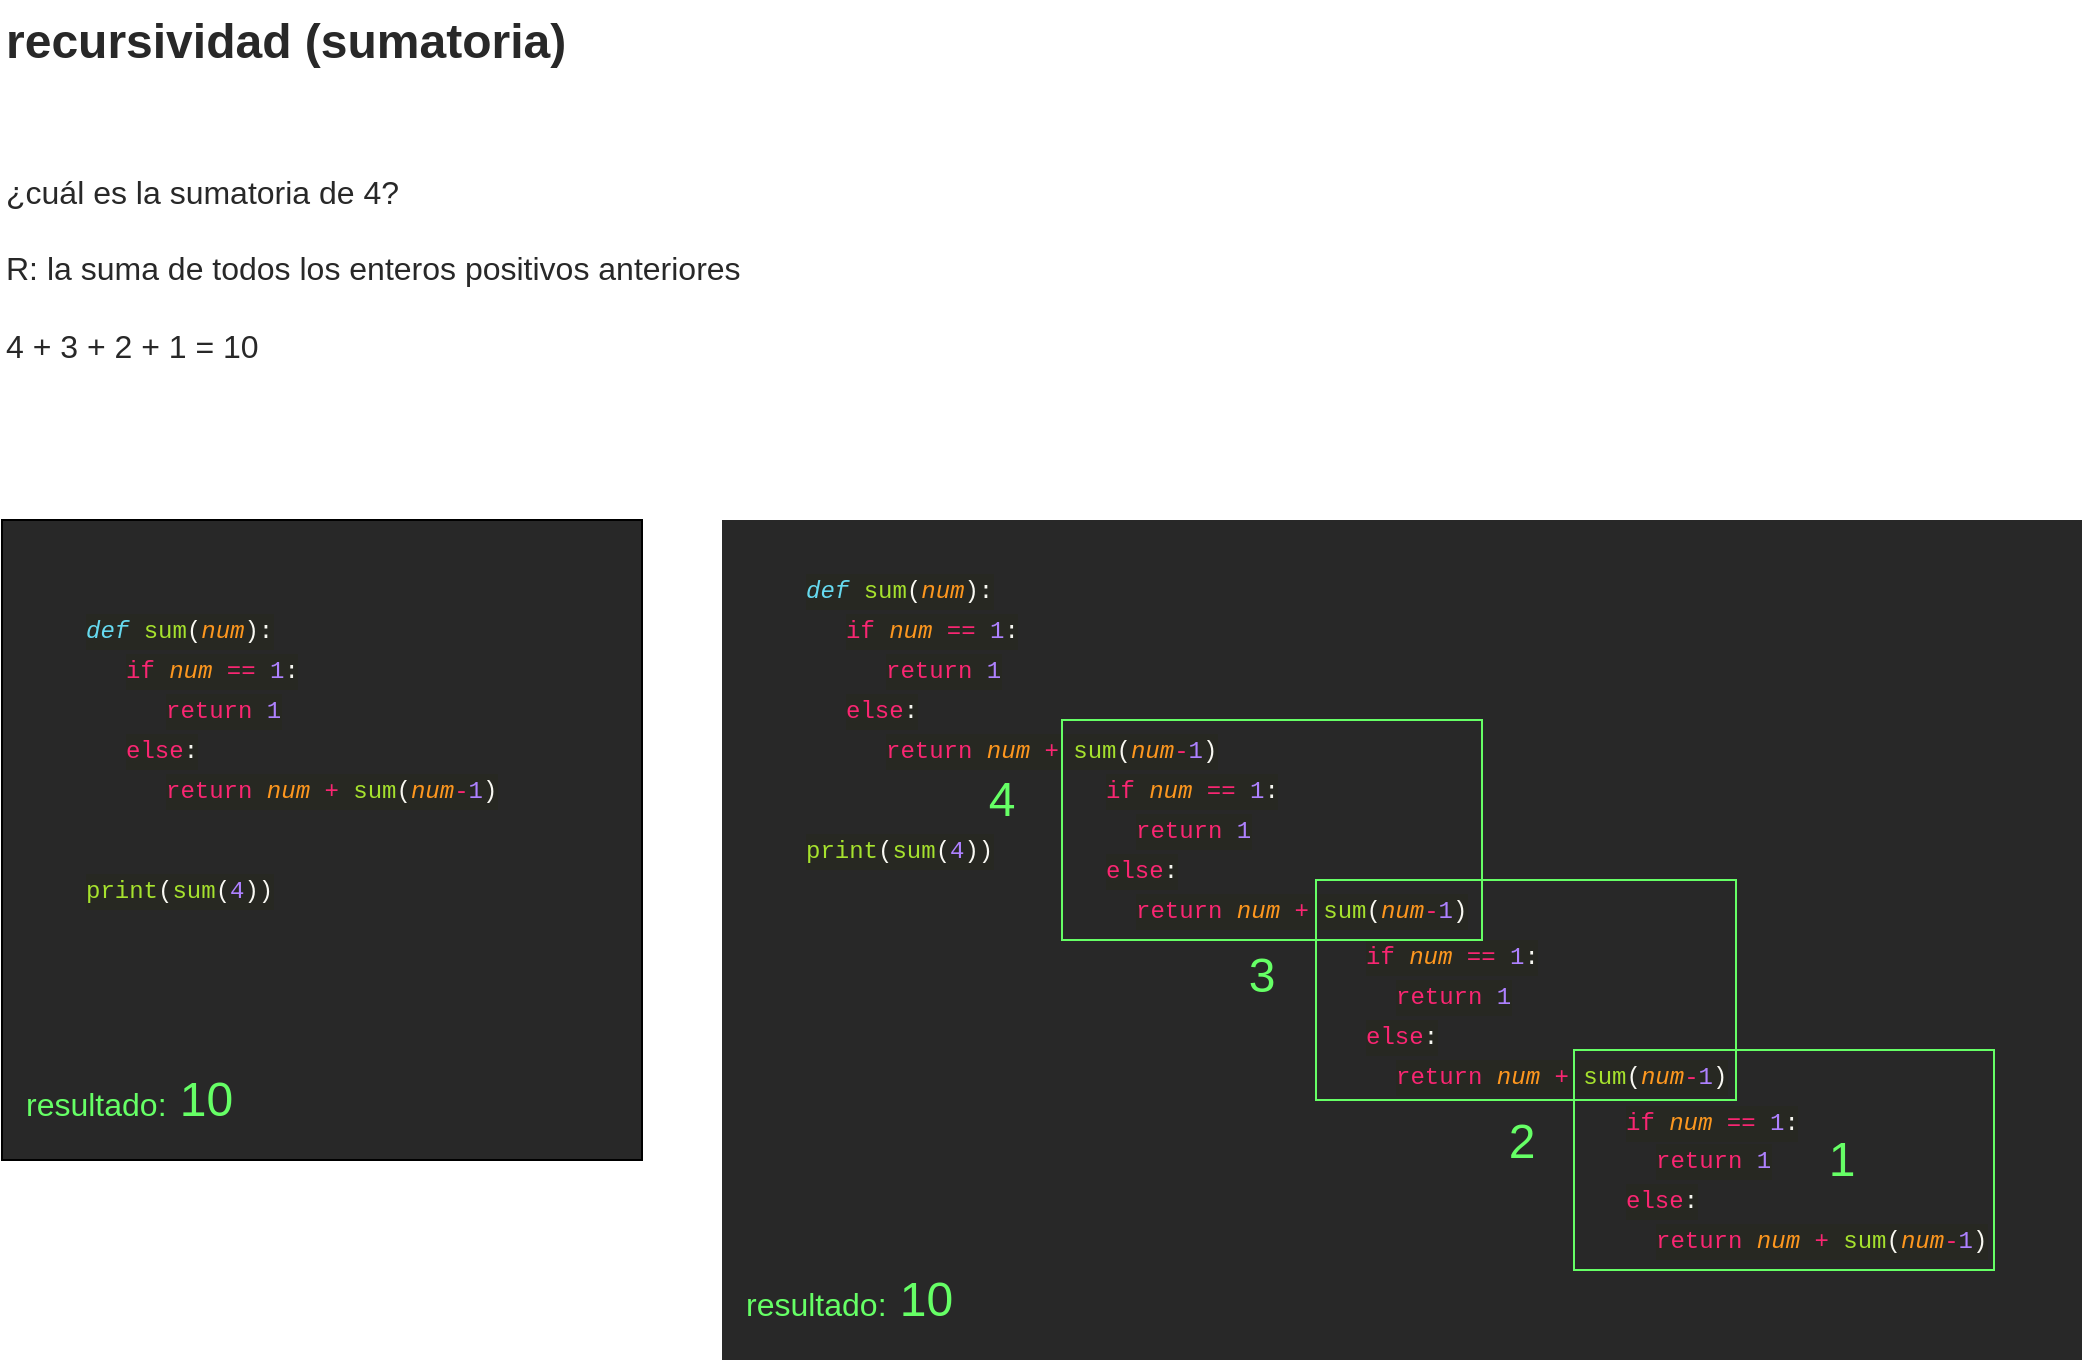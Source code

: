 <mxfile version="16.5.1" type="device" pages="2"><diagram id="wcmZQQ2j5SfsD9ws9vMK" name="sumatoria"><mxGraphModel dx="1577" dy="1000" grid="1" gridSize="10" guides="1" tooltips="1" connect="1" arrows="1" fold="1" page="1" pageScale="1" pageWidth="1169" pageHeight="827" math="0" shadow="0"><root><mxCell id="0"/><mxCell id="1" parent="0"/><mxCell id="JmqW9DrcBTeyaii6MxgF-1" value="" style="rounded=0;whiteSpace=wrap;html=1;fillColor=#282828;strokeColor=none;" vertex="1" parent="1"><mxGeometry x="400" y="340" width="680" height="420" as="geometry"/></mxCell><mxCell id="2X7j3OicVcVHOiVA6RCA-2" value="" style="whiteSpace=wrap;html=1;aspect=fixed;fillColor=#282828;fontColor=#282828;" parent="1" vertex="1"><mxGeometry x="40" y="340" width="320" height="320" as="geometry"/></mxCell><mxCell id="2X7j3OicVcVHOiVA6RCA-5" value="&lt;meta charset=&quot;utf-8&quot;&gt;&lt;div style=&quot;color: rgb(248, 248, 242); background-color: rgb(39, 40, 34); font-family: menlo, monaco, &amp;quot;courier new&amp;quot;, monospace; font-weight: normal; font-size: 12px; line-height: 18px;&quot;&gt;&lt;div&gt;&lt;span style=&quot;color: #66d9ef ; font-style: italic&quot;&gt;def&lt;/span&gt;&lt;span style=&quot;color: #f8f8f2&quot;&gt; &lt;/span&gt;&lt;span style=&quot;color: #a6e22e&quot;&gt;sum&lt;/span&gt;&lt;span style=&quot;color: #f8f8f2&quot;&gt;(&lt;/span&gt;&lt;span style=&quot;color: #fd971f ; font-style: italic&quot;&gt;num&lt;/span&gt;&lt;span style=&quot;color: #f8f8f2&quot;&gt;):&lt;/span&gt;&lt;/div&gt;&lt;div&gt;&lt;span style=&quot;color: #f8f8f2&quot;&gt;&lt;/span&gt;&lt;/div&gt;&lt;/div&gt;" style="text;whiteSpace=wrap;html=1;" parent="1" vertex="1"><mxGeometry x="80" y="380" width="120" height="30" as="geometry"/></mxCell><mxCell id="2X7j3OicVcVHOiVA6RCA-6" value="&lt;meta charset=&quot;utf-8&quot;&gt;&lt;div style=&quot;color: rgb(248, 248, 242); background-color: rgb(39, 40, 34); font-family: menlo, monaco, &amp;quot;courier new&amp;quot;, monospace; font-weight: normal; font-size: 12px; line-height: 18px;&quot;&gt;&lt;div&gt;&lt;span style=&quot;color: #f8f8f2&quot;&gt;    &lt;/span&gt;&lt;span style=&quot;color: #f92672&quot;&gt;if&lt;/span&gt;&lt;span style=&quot;color: #f8f8f2&quot;&gt; &lt;/span&gt;&lt;span style=&quot;color: #fd971f ; font-style: italic&quot;&gt;num&lt;/span&gt;&lt;span style=&quot;color: #f8f8f2&quot;&gt; &lt;/span&gt;&lt;span style=&quot;color: #f92672&quot;&gt;==&lt;/span&gt;&lt;span style=&quot;color: #f8f8f2&quot;&gt; &lt;/span&gt;&lt;span style=&quot;color: #ae81ff&quot;&gt;1&lt;/span&gt;&lt;span style=&quot;color: #f8f8f2&quot;&gt;:&lt;/span&gt;&lt;/div&gt;&lt;/div&gt;" style="text;whiteSpace=wrap;html=1;" parent="1" vertex="1"><mxGeometry x="100" y="400" width="110" height="30" as="geometry"/></mxCell><mxCell id="2X7j3OicVcVHOiVA6RCA-7" value="&lt;meta charset=&quot;utf-8&quot;&gt;&lt;div style=&quot;color: rgb(248, 248, 242); background-color: rgb(39, 40, 34); font-family: menlo, monaco, &amp;quot;courier new&amp;quot;, monospace; font-weight: normal; font-size: 12px; line-height: 18px;&quot;&gt;&lt;div&gt;&lt;span style=&quot;color: #f8f8f2&quot;&gt;        &lt;/span&gt;&lt;span style=&quot;color: #f92672&quot;&gt;return&lt;/span&gt;&lt;span style=&quot;color: #f8f8f2&quot;&gt; &lt;/span&gt;&lt;span style=&quot;color: #ae81ff&quot;&gt;1&lt;/span&gt;&lt;/div&gt;&lt;div&gt;&lt;span style=&quot;color: #f8f8f2&quot;&gt;&lt;/span&gt;&lt;/div&gt;&lt;/div&gt;" style="text;whiteSpace=wrap;html=1;" parent="1" vertex="1"><mxGeometry x="120" y="420" width="80" height="30" as="geometry"/></mxCell><mxCell id="2X7j3OicVcVHOiVA6RCA-8" value="&lt;meta charset=&quot;utf-8&quot;&gt;&lt;div style=&quot;color: rgb(248, 248, 242); background-color: rgb(39, 40, 34); font-family: menlo, monaco, &amp;quot;courier new&amp;quot;, monospace; font-weight: normal; font-size: 12px; line-height: 18px;&quot;&gt;&lt;div&gt;&lt;span style=&quot;color: #f8f8f2&quot;&gt;    &lt;/span&gt;&lt;span style=&quot;color: #f92672&quot;&gt;else&lt;/span&gt;&lt;span style=&quot;color: #f8f8f2&quot;&gt;:&lt;/span&gt;&lt;/div&gt;&lt;div&gt;&lt;span style=&quot;color: #f8f8f2&quot;&gt;&lt;/span&gt;&lt;/div&gt;&lt;/div&gt;" style="text;whiteSpace=wrap;html=1;" parent="1" vertex="1"><mxGeometry x="100" y="440" width="60" height="30" as="geometry"/></mxCell><mxCell id="2X7j3OicVcVHOiVA6RCA-10" value="&lt;meta charset=&quot;utf-8&quot;&gt;&lt;div style=&quot;color: rgb(248, 248, 242); background-color: rgb(39, 40, 34); font-family: menlo, monaco, &amp;quot;courier new&amp;quot;, monospace; font-weight: normal; font-size: 12px; line-height: 18px;&quot;&gt;&lt;div&gt;&lt;span style=&quot;color: #f8f8f2&quot;&gt;        &lt;/span&gt;&lt;span style=&quot;color: #f92672&quot;&gt;return&lt;/span&gt;&lt;span style=&quot;color: #f8f8f2&quot;&gt; &lt;/span&gt;&lt;span style=&quot;color: #fd971f ; font-style: italic&quot;&gt;num&lt;/span&gt;&lt;span style=&quot;color: #f8f8f2&quot;&gt; &lt;/span&gt;&lt;span style=&quot;color: #f92672&quot;&gt;+&lt;/span&gt;&lt;span style=&quot;color: #f8f8f2&quot;&gt; &lt;/span&gt;&lt;span style=&quot;color: #a6e22e&quot;&gt;sum&lt;/span&gt;&lt;span style=&quot;color: #f8f8f2&quot;&gt;(&lt;/span&gt;&lt;span style=&quot;color: #fd971f ; font-style: italic&quot;&gt;num&lt;/span&gt;&lt;span style=&quot;color: #f92672&quot;&gt;-&lt;/span&gt;&lt;span style=&quot;color: #ae81ff&quot;&gt;1&lt;/span&gt;&lt;span style=&quot;color: #f8f8f2&quot;&gt;)&lt;/span&gt;&lt;/div&gt;&lt;/div&gt;" style="text;whiteSpace=wrap;html=1;" parent="1" vertex="1"><mxGeometry x="120" y="460" width="190" height="30" as="geometry"/></mxCell><mxCell id="2X7j3OicVcVHOiVA6RCA-11" value="&lt;meta charset=&quot;utf-8&quot;&gt;&lt;div style=&quot;color: rgb(248, 248, 242); background-color: rgb(39, 40, 34); font-family: menlo, monaco, &amp;quot;courier new&amp;quot;, monospace; font-weight: normal; font-size: 12px; line-height: 18px;&quot;&gt;&lt;div&gt;&lt;span style=&quot;color: #a6e22e&quot;&gt;print&lt;/span&gt;&lt;span style=&quot;color: #f8f8f2&quot;&gt;(&lt;/span&gt;&lt;span style=&quot;color: #a6e22e&quot;&gt;sum&lt;/span&gt;&lt;span style=&quot;color: #f8f8f2&quot;&gt;(&lt;/span&gt;&lt;span style=&quot;color: #ae81ff&quot;&gt;4&lt;/span&gt;&lt;span style=&quot;color: #f8f8f2&quot;&gt;))&lt;/span&gt;&lt;/div&gt;&lt;/div&gt;" style="text;whiteSpace=wrap;html=1;" parent="1" vertex="1"><mxGeometry x="80" y="510" width="120" height="30" as="geometry"/></mxCell><mxCell id="2X7j3OicVcVHOiVA6RCA-13" value="&lt;meta charset=&quot;utf-8&quot;&gt;&lt;div style=&quot;color: rgb(248, 248, 242); background-color: rgb(39, 40, 34); font-family: menlo, monaco, &amp;quot;courier new&amp;quot;, monospace; font-weight: normal; font-size: 12px; line-height: 18px;&quot;&gt;&lt;div&gt;&lt;span style=&quot;color: #66d9ef ; font-style: italic&quot;&gt;def&lt;/span&gt;&lt;span style=&quot;color: #f8f8f2&quot;&gt; &lt;/span&gt;&lt;span style=&quot;color: #a6e22e&quot;&gt;sum&lt;/span&gt;&lt;span style=&quot;color: #f8f8f2&quot;&gt;(&lt;/span&gt;&lt;span style=&quot;color: #fd971f ; font-style: italic&quot;&gt;num&lt;/span&gt;&lt;span style=&quot;color: #f8f8f2&quot;&gt;):&lt;/span&gt;&lt;/div&gt;&lt;div&gt;&lt;span style=&quot;color: #f8f8f2&quot;&gt;&lt;/span&gt;&lt;/div&gt;&lt;/div&gt;" style="text;whiteSpace=wrap;html=1;" parent="1" vertex="1"><mxGeometry x="440" y="360" width="120" height="30" as="geometry"/></mxCell><mxCell id="2X7j3OicVcVHOiVA6RCA-14" value="&lt;meta charset=&quot;utf-8&quot;&gt;&lt;div style=&quot;color: rgb(248, 248, 242); background-color: rgb(39, 40, 34); font-family: menlo, monaco, &amp;quot;courier new&amp;quot;, monospace; font-weight: normal; font-size: 12px; line-height: 18px;&quot;&gt;&lt;div&gt;&lt;span style=&quot;color: #f8f8f2&quot;&gt;    &lt;/span&gt;&lt;span style=&quot;color: #f92672&quot;&gt;if&lt;/span&gt;&lt;span style=&quot;color: #f8f8f2&quot;&gt; &lt;/span&gt;&lt;span style=&quot;color: #fd971f ; font-style: italic&quot;&gt;num&lt;/span&gt;&lt;span style=&quot;color: #f8f8f2&quot;&gt; &lt;/span&gt;&lt;span style=&quot;color: #f92672&quot;&gt;==&lt;/span&gt;&lt;span style=&quot;color: #f8f8f2&quot;&gt; &lt;/span&gt;&lt;span style=&quot;color: #ae81ff&quot;&gt;1&lt;/span&gt;&lt;span style=&quot;color: #f8f8f2&quot;&gt;:&lt;/span&gt;&lt;/div&gt;&lt;/div&gt;" style="text;whiteSpace=wrap;html=1;" parent="1" vertex="1"><mxGeometry x="460" y="380" width="110" height="30" as="geometry"/></mxCell><mxCell id="2X7j3OicVcVHOiVA6RCA-15" value="&lt;meta charset=&quot;utf-8&quot;&gt;&lt;div style=&quot;color: rgb(248, 248, 242); background-color: rgb(39, 40, 34); font-family: menlo, monaco, &amp;quot;courier new&amp;quot;, monospace; font-weight: normal; font-size: 12px; line-height: 18px;&quot;&gt;&lt;div&gt;&lt;span style=&quot;color: #f8f8f2&quot;&gt;        &lt;/span&gt;&lt;span style=&quot;color: #f92672&quot;&gt;return&lt;/span&gt;&lt;span style=&quot;color: #f8f8f2&quot;&gt; &lt;/span&gt;&lt;span style=&quot;color: #ae81ff&quot;&gt;1&lt;/span&gt;&lt;/div&gt;&lt;div&gt;&lt;span style=&quot;color: #f8f8f2&quot;&gt;&lt;/span&gt;&lt;/div&gt;&lt;/div&gt;" style="text;whiteSpace=wrap;html=1;" parent="1" vertex="1"><mxGeometry x="480" y="400" width="80" height="30" as="geometry"/></mxCell><mxCell id="2X7j3OicVcVHOiVA6RCA-16" value="&lt;meta charset=&quot;utf-8&quot;&gt;&lt;div style=&quot;color: rgb(248, 248, 242); background-color: rgb(39, 40, 34); font-family: menlo, monaco, &amp;quot;courier new&amp;quot;, monospace; font-weight: normal; font-size: 12px; line-height: 18px;&quot;&gt;&lt;div&gt;&lt;span style=&quot;color: #f8f8f2&quot;&gt;    &lt;/span&gt;&lt;span style=&quot;color: #f92672&quot;&gt;else&lt;/span&gt;&lt;span style=&quot;color: #f8f8f2&quot;&gt;:&lt;/span&gt;&lt;/div&gt;&lt;div&gt;&lt;span style=&quot;color: #f8f8f2&quot;&gt;&lt;/span&gt;&lt;/div&gt;&lt;/div&gt;" style="text;whiteSpace=wrap;html=1;" parent="1" vertex="1"><mxGeometry x="460" y="420" width="60" height="30" as="geometry"/></mxCell><mxCell id="2X7j3OicVcVHOiVA6RCA-17" value="&lt;meta charset=&quot;utf-8&quot;&gt;&lt;div style=&quot;color: rgb(248, 248, 242); background-color: rgb(39, 40, 34); font-family: menlo, monaco, &amp;quot;courier new&amp;quot;, monospace; font-weight: normal; font-size: 12px; line-height: 18px;&quot;&gt;&lt;div&gt;&lt;span style=&quot;color: #f8f8f2&quot;&gt;        &lt;/span&gt;&lt;span style=&quot;color: #f92672&quot;&gt;return&lt;/span&gt;&lt;span style=&quot;color: #f8f8f2&quot;&gt; &lt;/span&gt;&lt;span style=&quot;color: #fd971f ; font-style: italic&quot;&gt;num&lt;/span&gt;&lt;span style=&quot;color: #f8f8f2&quot;&gt; &lt;/span&gt;&lt;span style=&quot;color: #f92672&quot;&gt;+&lt;/span&gt;&lt;span style=&quot;color: #f8f8f2&quot;&gt; &lt;/span&gt;&lt;span style=&quot;color: #a6e22e&quot;&gt;sum&lt;/span&gt;&lt;span style=&quot;color: #f8f8f2&quot;&gt;(&lt;/span&gt;&lt;span style=&quot;color: #fd971f ; font-style: italic&quot;&gt;num&lt;/span&gt;&lt;span style=&quot;color: #f92672&quot;&gt;-&lt;/span&gt;&lt;span style=&quot;color: #ae81ff&quot;&gt;1&lt;/span&gt;&lt;span style=&quot;color: #f8f8f2&quot;&gt;)&lt;/span&gt;&lt;/div&gt;&lt;/div&gt;" style="text;whiteSpace=wrap;html=1;" parent="1" vertex="1"><mxGeometry x="480" y="440" width="190" height="30" as="geometry"/></mxCell><mxCell id="2X7j3OicVcVHOiVA6RCA-18" value="&lt;meta charset=&quot;utf-8&quot;&gt;&lt;div style=&quot;color: rgb(248, 248, 242); background-color: rgb(39, 40, 34); font-family: menlo, monaco, &amp;quot;courier new&amp;quot;, monospace; font-weight: normal; font-size: 12px; line-height: 18px;&quot;&gt;&lt;div&gt;&lt;span style=&quot;color: #a6e22e&quot;&gt;print&lt;/span&gt;&lt;span style=&quot;color: #f8f8f2&quot;&gt;(&lt;/span&gt;&lt;span style=&quot;color: #a6e22e&quot;&gt;sum&lt;/span&gt;&lt;span style=&quot;color: #f8f8f2&quot;&gt;(&lt;/span&gt;&lt;span style=&quot;color: #ae81ff&quot;&gt;4&lt;/span&gt;&lt;span style=&quot;color: #f8f8f2&quot;&gt;))&lt;/span&gt;&lt;/div&gt;&lt;/div&gt;" style="text;whiteSpace=wrap;html=1;" parent="1" vertex="1"><mxGeometry x="440" y="490" width="120" height="30" as="geometry"/></mxCell><mxCell id="2X7j3OicVcVHOiVA6RCA-40" value="4" style="text;html=1;strokeColor=none;fillColor=none;align=center;verticalAlign=middle;whiteSpace=wrap;rounded=0;fontSize=24;fontColor=#66FF66;" parent="1" vertex="1"><mxGeometry x="520" y="462.5" width="40" height="35" as="geometry"/></mxCell><mxCell id="2X7j3OicVcVHOiVA6RCA-41" value="3" style="text;html=1;strokeColor=none;fillColor=none;align=center;verticalAlign=middle;whiteSpace=wrap;rounded=0;fontSize=24;fontColor=#66FF66;" parent="1" vertex="1"><mxGeometry x="650" y="550" width="40" height="35" as="geometry"/></mxCell><mxCell id="2X7j3OicVcVHOiVA6RCA-20" value="&lt;meta charset=&quot;utf-8&quot;&gt;&lt;div style=&quot;color: rgb(248, 248, 242); background-color: rgb(39, 40, 34); font-family: menlo, monaco, &amp;quot;courier new&amp;quot;, monospace; font-weight: normal; font-size: 12px; line-height: 18px;&quot;&gt;&lt;div&gt;&lt;span style=&quot;color: #f8f8f2&quot;&gt;    &lt;/span&gt;&lt;span style=&quot;color: #f92672&quot;&gt;if&lt;/span&gt;&lt;span style=&quot;color: #f8f8f2&quot;&gt; &lt;/span&gt;&lt;span style=&quot;color: #fd971f ; font-style: italic&quot;&gt;num&lt;/span&gt;&lt;span style=&quot;color: #f8f8f2&quot;&gt; &lt;/span&gt;&lt;span style=&quot;color: #f92672&quot;&gt;==&lt;/span&gt;&lt;span style=&quot;color: #f8f8f2&quot;&gt; &lt;/span&gt;&lt;span style=&quot;color: #ae81ff&quot;&gt;1&lt;/span&gt;&lt;span style=&quot;color: #f8f8f2&quot;&gt;:&lt;/span&gt;&lt;/div&gt;&lt;/div&gt;" style="text;whiteSpace=wrap;html=1;" parent="1" vertex="1"><mxGeometry x="590" y="460" width="110" height="30" as="geometry"/></mxCell><mxCell id="2X7j3OicVcVHOiVA6RCA-21" value="&lt;meta charset=&quot;utf-8&quot;&gt;&lt;div style=&quot;color: rgb(248, 248, 242); background-color: rgb(39, 40, 34); font-family: menlo, monaco, &amp;quot;courier new&amp;quot;, monospace; font-weight: normal; font-size: 12px; line-height: 18px;&quot;&gt;&lt;div&gt;&lt;span style=&quot;color: #f8f8f2&quot;&gt;    &lt;/span&gt;&lt;span style=&quot;color: #f92672&quot;&gt;else&lt;/span&gt;&lt;span style=&quot;color: #f8f8f2&quot;&gt;:&lt;/span&gt;&lt;/div&gt;&lt;div&gt;&lt;span style=&quot;color: #f8f8f2&quot;&gt;&lt;/span&gt;&lt;/div&gt;&lt;/div&gt;" style="text;whiteSpace=wrap;html=1;" parent="1" vertex="1"><mxGeometry x="590" y="500" width="60" height="30" as="geometry"/></mxCell><mxCell id="2X7j3OicVcVHOiVA6RCA-22" value="&lt;meta charset=&quot;utf-8&quot;&gt;&lt;div style=&quot;color: rgb(248, 248, 242); background-color: rgb(39, 40, 34); font-family: menlo, monaco, &amp;quot;courier new&amp;quot;, monospace; font-weight: normal; font-size: 12px; line-height: 18px;&quot;&gt;&lt;div&gt;&lt;span style=&quot;color: #f8f8f2&quot;&gt;        &lt;/span&gt;&lt;span style=&quot;color: #f92672&quot;&gt;return&lt;/span&gt;&lt;span style=&quot;color: #f8f8f2&quot;&gt; &lt;/span&gt;&lt;span style=&quot;color: #fd971f ; font-style: italic&quot;&gt;num&lt;/span&gt;&lt;span style=&quot;color: #f8f8f2&quot;&gt; &lt;/span&gt;&lt;span style=&quot;color: #f92672&quot;&gt;+&lt;/span&gt;&lt;span style=&quot;color: #f8f8f2&quot;&gt; &lt;/span&gt;&lt;span style=&quot;color: #a6e22e&quot;&gt;sum&lt;/span&gt;&lt;span style=&quot;color: #f8f8f2&quot;&gt;(&lt;/span&gt;&lt;span style=&quot;color: #fd971f ; font-style: italic&quot;&gt;num&lt;/span&gt;&lt;span style=&quot;color: #f92672&quot;&gt;-&lt;/span&gt;&lt;span style=&quot;color: #ae81ff&quot;&gt;1&lt;/span&gt;&lt;span style=&quot;color: #f8f8f2&quot;&gt;)&lt;/span&gt;&lt;/div&gt;&lt;/div&gt;" style="text;whiteSpace=wrap;html=1;" parent="1" vertex="1"><mxGeometry x="605" y="520" width="190" height="30" as="geometry"/></mxCell><mxCell id="2X7j3OicVcVHOiVA6RCA-47" value="&lt;meta charset=&quot;utf-8&quot;&gt;&lt;div style=&quot;color: rgb(248, 248, 242); background-color: rgb(39, 40, 34); font-family: menlo, monaco, &amp;quot;courier new&amp;quot;, monospace; font-weight: normal; font-size: 12px; line-height: 18px;&quot;&gt;&lt;div&gt;&lt;span style=&quot;color: #f8f8f2&quot;&gt;        &lt;/span&gt;&lt;span style=&quot;color: #f92672&quot;&gt;return&lt;/span&gt;&lt;span style=&quot;color: #f8f8f2&quot;&gt; &lt;/span&gt;&lt;span style=&quot;color: #ae81ff&quot;&gt;1&lt;/span&gt;&lt;/div&gt;&lt;div&gt;&lt;span style=&quot;color: #f8f8f2&quot;&gt;&lt;/span&gt;&lt;/div&gt;&lt;/div&gt;" style="text;whiteSpace=wrap;html=1;" parent="1" vertex="1"><mxGeometry x="605" y="480" width="80" height="30" as="geometry"/></mxCell><mxCell id="2X7j3OicVcVHOiVA6RCA-52" value="&lt;meta charset=&quot;utf-8&quot;&gt;&lt;div style=&quot;color: rgb(248, 248, 242); background-color: rgb(39, 40, 34); font-family: menlo, monaco, &amp;quot;courier new&amp;quot;, monospace; font-weight: normal; font-size: 12px; line-height: 18px;&quot;&gt;&lt;div&gt;&lt;span style=&quot;color: #f8f8f2&quot;&gt;    &lt;/span&gt;&lt;span style=&quot;color: #f92672&quot;&gt;if&lt;/span&gt;&lt;span style=&quot;color: #f8f8f2&quot;&gt; &lt;/span&gt;&lt;span style=&quot;color: #fd971f ; font-style: italic&quot;&gt;num&lt;/span&gt;&lt;span style=&quot;color: #f8f8f2&quot;&gt; &lt;/span&gt;&lt;span style=&quot;color: #f92672&quot;&gt;==&lt;/span&gt;&lt;span style=&quot;color: #f8f8f2&quot;&gt; &lt;/span&gt;&lt;span style=&quot;color: #ae81ff&quot;&gt;1&lt;/span&gt;&lt;span style=&quot;color: #f8f8f2&quot;&gt;:&lt;/span&gt;&lt;/div&gt;&lt;/div&gt;" style="text;whiteSpace=wrap;html=1;" parent="1" vertex="1"><mxGeometry x="720" y="543" width="110" height="30" as="geometry"/></mxCell><mxCell id="2X7j3OicVcVHOiVA6RCA-53" value="&lt;meta charset=&quot;utf-8&quot;&gt;&lt;div style=&quot;color: rgb(248, 248, 242); background-color: rgb(39, 40, 34); font-family: menlo, monaco, &amp;quot;courier new&amp;quot;, monospace; font-weight: normal; font-size: 12px; line-height: 18px;&quot;&gt;&lt;div&gt;&lt;span style=&quot;color: #f8f8f2&quot;&gt;    &lt;/span&gt;&lt;span style=&quot;color: #f92672&quot;&gt;else&lt;/span&gt;&lt;span style=&quot;color: #f8f8f2&quot;&gt;:&lt;/span&gt;&lt;/div&gt;&lt;div&gt;&lt;span style=&quot;color: #f8f8f2&quot;&gt;&lt;/span&gt;&lt;/div&gt;&lt;/div&gt;" style="text;whiteSpace=wrap;html=1;" parent="1" vertex="1"><mxGeometry x="720" y="583" width="60" height="30" as="geometry"/></mxCell><mxCell id="2X7j3OicVcVHOiVA6RCA-54" value="&lt;meta charset=&quot;utf-8&quot;&gt;&lt;div style=&quot;color: rgb(248, 248, 242); background-color: rgb(39, 40, 34); font-family: menlo, monaco, &amp;quot;courier new&amp;quot;, monospace; font-weight: normal; font-size: 12px; line-height: 18px;&quot;&gt;&lt;div&gt;&lt;span style=&quot;color: #f8f8f2&quot;&gt;        &lt;/span&gt;&lt;span style=&quot;color: #f92672&quot;&gt;return&lt;/span&gt;&lt;span style=&quot;color: #f8f8f2&quot;&gt; &lt;/span&gt;&lt;span style=&quot;color: #fd971f ; font-style: italic&quot;&gt;num&lt;/span&gt;&lt;span style=&quot;color: #f8f8f2&quot;&gt; &lt;/span&gt;&lt;span style=&quot;color: #f92672&quot;&gt;+&lt;/span&gt;&lt;span style=&quot;color: #f8f8f2&quot;&gt; &lt;/span&gt;&lt;span style=&quot;color: #a6e22e&quot;&gt;sum&lt;/span&gt;&lt;span style=&quot;color: #f8f8f2&quot;&gt;(&lt;/span&gt;&lt;span style=&quot;color: #fd971f ; font-style: italic&quot;&gt;num&lt;/span&gt;&lt;span style=&quot;color: #f92672&quot;&gt;-&lt;/span&gt;&lt;span style=&quot;color: #ae81ff&quot;&gt;1&lt;/span&gt;&lt;span style=&quot;color: #f8f8f2&quot;&gt;)&lt;/span&gt;&lt;/div&gt;&lt;/div&gt;" style="text;whiteSpace=wrap;html=1;" parent="1" vertex="1"><mxGeometry x="735" y="603" width="190" height="30" as="geometry"/></mxCell><mxCell id="2X7j3OicVcVHOiVA6RCA-55" value="&lt;meta charset=&quot;utf-8&quot;&gt;&lt;div style=&quot;color: rgb(248, 248, 242); background-color: rgb(39, 40, 34); font-family: menlo, monaco, &amp;quot;courier new&amp;quot;, monospace; font-weight: normal; font-size: 12px; line-height: 18px;&quot;&gt;&lt;div&gt;&lt;span style=&quot;color: #f8f8f2&quot;&gt;        &lt;/span&gt;&lt;span style=&quot;color: #f92672&quot;&gt;return&lt;/span&gt;&lt;span style=&quot;color: #f8f8f2&quot;&gt; &lt;/span&gt;&lt;span style=&quot;color: #ae81ff&quot;&gt;1&lt;/span&gt;&lt;/div&gt;&lt;div&gt;&lt;span style=&quot;color: #f8f8f2&quot;&gt;&lt;/span&gt;&lt;/div&gt;&lt;/div&gt;" style="text;whiteSpace=wrap;html=1;" parent="1" vertex="1"><mxGeometry x="735" y="563" width="80" height="30" as="geometry"/></mxCell><mxCell id="2X7j3OicVcVHOiVA6RCA-57" value="&lt;meta charset=&quot;utf-8&quot;&gt;&lt;div style=&quot;color: rgb(248, 248, 242); background-color: rgb(39, 40, 34); font-family: menlo, monaco, &amp;quot;courier new&amp;quot;, monospace; font-weight: normal; font-size: 12px; line-height: 18px;&quot;&gt;&lt;div&gt;&lt;span style=&quot;color: #f8f8f2&quot;&gt;    &lt;/span&gt;&lt;span style=&quot;color: #f92672&quot;&gt;if&lt;/span&gt;&lt;span style=&quot;color: #f8f8f2&quot;&gt; &lt;/span&gt;&lt;span style=&quot;color: #fd971f ; font-style: italic&quot;&gt;num&lt;/span&gt;&lt;span style=&quot;color: #f8f8f2&quot;&gt; &lt;/span&gt;&lt;span style=&quot;color: #f92672&quot;&gt;==&lt;/span&gt;&lt;span style=&quot;color: #f8f8f2&quot;&gt; &lt;/span&gt;&lt;span style=&quot;color: #ae81ff&quot;&gt;1&lt;/span&gt;&lt;span style=&quot;color: #f8f8f2&quot;&gt;:&lt;/span&gt;&lt;/div&gt;&lt;/div&gt;" style="text;whiteSpace=wrap;html=1;" parent="1" vertex="1"><mxGeometry x="850" y="626" width="110" height="30" as="geometry"/></mxCell><mxCell id="2X7j3OicVcVHOiVA6RCA-58" value="&lt;meta charset=&quot;utf-8&quot;&gt;&lt;div style=&quot;color: rgb(248, 248, 242); background-color: rgb(39, 40, 34); font-family: menlo, monaco, &amp;quot;courier new&amp;quot;, monospace; font-weight: normal; font-size: 12px; line-height: 18px;&quot;&gt;&lt;div&gt;&lt;span style=&quot;color: #f8f8f2&quot;&gt;    &lt;/span&gt;&lt;span style=&quot;color: #f92672&quot;&gt;else&lt;/span&gt;&lt;span style=&quot;color: #f8f8f2&quot;&gt;:&lt;/span&gt;&lt;/div&gt;&lt;div&gt;&lt;span style=&quot;color: #f8f8f2&quot;&gt;&lt;/span&gt;&lt;/div&gt;&lt;/div&gt;" style="text;whiteSpace=wrap;html=1;" parent="1" vertex="1"><mxGeometry x="850" y="665" width="60" height="30" as="geometry"/></mxCell><mxCell id="2X7j3OicVcVHOiVA6RCA-59" value="&lt;meta charset=&quot;utf-8&quot;&gt;&lt;div style=&quot;color: rgb(248, 248, 242); background-color: rgb(39, 40, 34); font-family: menlo, monaco, &amp;quot;courier new&amp;quot;, monospace; font-weight: normal; font-size: 12px; line-height: 18px;&quot;&gt;&lt;div&gt;&lt;span style=&quot;color: #f8f8f2&quot;&gt;        &lt;/span&gt;&lt;span style=&quot;color: #f92672&quot;&gt;return&lt;/span&gt;&lt;span style=&quot;color: #f8f8f2&quot;&gt; &lt;/span&gt;&lt;span style=&quot;color: #fd971f ; font-style: italic&quot;&gt;num&lt;/span&gt;&lt;span style=&quot;color: #f8f8f2&quot;&gt; &lt;/span&gt;&lt;span style=&quot;color: #f92672&quot;&gt;+&lt;/span&gt;&lt;span style=&quot;color: #f8f8f2&quot;&gt; &lt;/span&gt;&lt;span style=&quot;color: #a6e22e&quot;&gt;sum&lt;/span&gt;&lt;span style=&quot;color: #f8f8f2&quot;&gt;(&lt;/span&gt;&lt;span style=&quot;color: #fd971f ; font-style: italic&quot;&gt;num&lt;/span&gt;&lt;span style=&quot;color: #f92672&quot;&gt;-&lt;/span&gt;&lt;span style=&quot;color: #ae81ff&quot;&gt;1&lt;/span&gt;&lt;span style=&quot;color: #f8f8f2&quot;&gt;)&lt;/span&gt;&lt;/div&gt;&lt;/div&gt;" style="text;whiteSpace=wrap;html=1;" parent="1" vertex="1"><mxGeometry x="865" y="685" width="190" height="30" as="geometry"/></mxCell><mxCell id="2X7j3OicVcVHOiVA6RCA-60" value="&lt;meta charset=&quot;utf-8&quot;&gt;&lt;div style=&quot;color: rgb(248, 248, 242); background-color: rgb(39, 40, 34); font-family: menlo, monaco, &amp;quot;courier new&amp;quot;, monospace; font-weight: normal; font-size: 12px; line-height: 18px;&quot;&gt;&lt;div&gt;&lt;span style=&quot;color: #f8f8f2&quot;&gt;        &lt;/span&gt;&lt;span style=&quot;color: #f92672&quot;&gt;return&lt;/span&gt;&lt;span style=&quot;color: #f8f8f2&quot;&gt; &lt;/span&gt;&lt;span style=&quot;color: #ae81ff&quot;&gt;1&lt;/span&gt;&lt;/div&gt;&lt;div&gt;&lt;span style=&quot;color: #f8f8f2&quot;&gt;&lt;/span&gt;&lt;/div&gt;&lt;/div&gt;" style="text;whiteSpace=wrap;html=1;" parent="1" vertex="1"><mxGeometry x="865" y="645" width="80" height="30" as="geometry"/></mxCell><mxCell id="2X7j3OicVcVHOiVA6RCA-62" value="2" style="text;html=1;strokeColor=none;fillColor=none;align=center;verticalAlign=middle;whiteSpace=wrap;rounded=0;fontSize=24;fontColor=#66FF66;" parent="1" vertex="1"><mxGeometry x="780" y="633" width="40" height="35" as="geometry"/></mxCell><mxCell id="2X7j3OicVcVHOiVA6RCA-63" value="1" style="text;html=1;strokeColor=none;fillColor=none;align=center;verticalAlign=middle;whiteSpace=wrap;rounded=0;fontSize=24;fontColor=#66FF66;" parent="1" vertex="1"><mxGeometry x="940" y="642.5" width="40" height="35" as="geometry"/></mxCell><mxCell id="2X7j3OicVcVHOiVA6RCA-64" value="" style="rounded=0;whiteSpace=wrap;html=1;fillColor=none;strokeColor=#66FF66;" parent="1" vertex="1"><mxGeometry x="570" y="440" width="210" height="110" as="geometry"/></mxCell><mxCell id="2X7j3OicVcVHOiVA6RCA-65" value="" style="rounded=0;whiteSpace=wrap;html=1;fillColor=none;strokeColor=#66FF66;" parent="1" vertex="1"><mxGeometry x="697" y="520" width="210" height="110" as="geometry"/></mxCell><mxCell id="2X7j3OicVcVHOiVA6RCA-66" value="" style="rounded=0;whiteSpace=wrap;html=1;fillColor=none;strokeColor=#66FF66;" parent="1" vertex="1"><mxGeometry x="826" y="605" width="210" height="110" as="geometry"/></mxCell><mxCell id="2X7j3OicVcVHOiVA6RCA-67" value="&lt;b&gt;recursividad (sumatoria)&lt;/b&gt;" style="text;whiteSpace=wrap;html=1;fontSize=24;fontColor=#282828;" parent="1" vertex="1"><mxGeometry x="40" y="80" width="320" height="40" as="geometry"/></mxCell><mxCell id="JmqW9DrcBTeyaii6MxgF-2" value="¿cuál es la sumatoria de 4?&lt;br&gt;&lt;br&gt;R: la suma de todos los enteros positivos anteriores&amp;nbsp;&lt;br&gt;&lt;br&gt;4 + 3 + 2 + 1 = 10" style="text;whiteSpace=wrap;html=1;fontSize=16;fontColor=#282828;" vertex="1" parent="1"><mxGeometry x="40" y="160" width="400" height="120" as="geometry"/></mxCell><mxCell id="lEUpAxK0gAyHDnMoE6XA-1" value="&lt;font style=&quot;font-size: 16px&quot;&gt;resultado:&lt;/font&gt;&amp;nbsp;10" style="text;html=1;strokeColor=none;fillColor=none;align=left;verticalAlign=middle;whiteSpace=wrap;rounded=0;fontSize=24;fontColor=#66FF66;" vertex="1" parent="1"><mxGeometry x="50" y="600" width="120" height="60" as="geometry"/></mxCell><mxCell id="lEUpAxK0gAyHDnMoE6XA-2" value="&lt;font style=&quot;font-size: 16px&quot;&gt;resultado:&lt;/font&gt;&amp;nbsp;10" style="text;html=1;strokeColor=none;fillColor=none;align=left;verticalAlign=middle;whiteSpace=wrap;rounded=0;fontSize=24;fontColor=#66FF66;" vertex="1" parent="1"><mxGeometry x="410" y="700" width="120" height="60" as="geometry"/></mxCell></root></mxGraphModel></diagram><diagram name="factorial" id="pzcvmcjR1ctcnYsUzO-e"><mxGraphModel dx="1351" dy="857" grid="1" gridSize="10" guides="1" tooltips="1" connect="1" arrows="1" fold="1" page="1" pageScale="1" pageWidth="1169" pageHeight="827" math="0" shadow="0"><root><mxCell id="NFF8Sq40kkWjQ0a-B5c3-0"/><mxCell id="NFF8Sq40kkWjQ0a-B5c3-1" parent="NFF8Sq40kkWjQ0a-B5c3-0"/><mxCell id="NFF8Sq40kkWjQ0a-B5c3-2" value="" style="rounded=0;whiteSpace=wrap;html=1;fillColor=#282828;strokeColor=none;" vertex="1" parent="NFF8Sq40kkWjQ0a-B5c3-1"><mxGeometry x="400" y="340" width="720" height="420" as="geometry"/></mxCell><mxCell id="NFF8Sq40kkWjQ0a-B5c3-3" value="" style="whiteSpace=wrap;html=1;aspect=fixed;fillColor=#282828;fontColor=#282828;" vertex="1" parent="NFF8Sq40kkWjQ0a-B5c3-1"><mxGeometry x="40" y="340" width="320" height="320" as="geometry"/></mxCell><mxCell id="NFF8Sq40kkWjQ0a-B5c3-5" value="&lt;meta charset=&quot;utf-8&quot;&gt;&lt;div style=&quot;color: rgb(248, 248, 242); background-color: rgb(39, 40, 34); font-family: menlo, monaco, &amp;quot;courier new&amp;quot;, monospace; font-weight: normal; font-size: 12px; line-height: 18px;&quot;&gt;&lt;div&gt;&lt;span style=&quot;color: #f8f8f2&quot;&gt;    &lt;/span&gt;&lt;span style=&quot;color: #f92672&quot;&gt;if&lt;/span&gt;&lt;span style=&quot;color: #f8f8f2&quot;&gt; &lt;/span&gt;&lt;span style=&quot;color: #fd971f ; font-style: italic&quot;&gt;num&lt;/span&gt;&lt;span style=&quot;color: #f8f8f2&quot;&gt; &lt;/span&gt;&lt;span style=&quot;color: #f92672&quot;&gt;==&lt;/span&gt;&lt;span style=&quot;color: #f8f8f2&quot;&gt; &lt;/span&gt;&lt;span style=&quot;color: #ae81ff&quot;&gt;1&lt;/span&gt;&lt;span style=&quot;color: #f8f8f2&quot;&gt;:&lt;/span&gt;&lt;/div&gt;&lt;/div&gt;" style="text;whiteSpace=wrap;html=1;" vertex="1" parent="NFF8Sq40kkWjQ0a-B5c3-1"><mxGeometry x="100" y="400" width="110" height="30" as="geometry"/></mxCell><mxCell id="NFF8Sq40kkWjQ0a-B5c3-6" value="&lt;meta charset=&quot;utf-8&quot;&gt;&lt;div style=&quot;color: rgb(248, 248, 242); background-color: rgb(39, 40, 34); font-family: menlo, monaco, &amp;quot;courier new&amp;quot;, monospace; font-weight: normal; font-size: 12px; line-height: 18px;&quot;&gt;&lt;div&gt;&lt;span style=&quot;color: #f8f8f2&quot;&gt;        &lt;/span&gt;&lt;span style=&quot;color: #f92672&quot;&gt;return&lt;/span&gt;&lt;span style=&quot;color: #f8f8f2&quot;&gt; &lt;/span&gt;&lt;span style=&quot;color: #ae81ff&quot;&gt;1&lt;/span&gt;&lt;/div&gt;&lt;div&gt;&lt;span style=&quot;color: #f8f8f2&quot;&gt;&lt;/span&gt;&lt;/div&gt;&lt;/div&gt;" style="text;whiteSpace=wrap;html=1;" vertex="1" parent="NFF8Sq40kkWjQ0a-B5c3-1"><mxGeometry x="120" y="420" width="80" height="30" as="geometry"/></mxCell><mxCell id="NFF8Sq40kkWjQ0a-B5c3-7" value="&lt;meta charset=&quot;utf-8&quot;&gt;&lt;div style=&quot;color: rgb(248, 248, 242); background-color: rgb(39, 40, 34); font-family: menlo, monaco, &amp;quot;courier new&amp;quot;, monospace; font-weight: normal; font-size: 12px; line-height: 18px;&quot;&gt;&lt;div&gt;&lt;span style=&quot;color: #f8f8f2&quot;&gt;    &lt;/span&gt;&lt;span style=&quot;color: #f92672&quot;&gt;else&lt;/span&gt;&lt;span style=&quot;color: #f8f8f2&quot;&gt;:&lt;/span&gt;&lt;/div&gt;&lt;div&gt;&lt;span style=&quot;color: #f8f8f2&quot;&gt;&lt;/span&gt;&lt;/div&gt;&lt;/div&gt;" style="text;whiteSpace=wrap;html=1;" vertex="1" parent="NFF8Sq40kkWjQ0a-B5c3-1"><mxGeometry x="100" y="440" width="60" height="30" as="geometry"/></mxCell><mxCell id="NFF8Sq40kkWjQ0a-B5c3-11" value="&lt;meta charset=&quot;utf-8&quot;&gt;&lt;div style=&quot;color: rgb(248, 248, 242); background-color: rgb(39, 40, 34); font-family: menlo, monaco, &amp;quot;courier new&amp;quot;, monospace; font-weight: normal; font-size: 12px; line-height: 18px;&quot;&gt;&lt;div&gt;&lt;span style=&quot;color: #f8f8f2&quot;&gt;    &lt;/span&gt;&lt;span style=&quot;color: #f92672&quot;&gt;if&lt;/span&gt;&lt;span style=&quot;color: #f8f8f2&quot;&gt; &lt;/span&gt;&lt;span style=&quot;color: #fd971f ; font-style: italic&quot;&gt;num&lt;/span&gt;&lt;span style=&quot;color: #f8f8f2&quot;&gt; &lt;/span&gt;&lt;span style=&quot;color: #f92672&quot;&gt;==&lt;/span&gt;&lt;span style=&quot;color: #f8f8f2&quot;&gt; &lt;/span&gt;&lt;span style=&quot;color: #ae81ff&quot;&gt;1&lt;/span&gt;&lt;span style=&quot;color: #f8f8f2&quot;&gt;:&lt;/span&gt;&lt;/div&gt;&lt;/div&gt;" style="text;whiteSpace=wrap;html=1;" vertex="1" parent="NFF8Sq40kkWjQ0a-B5c3-1"><mxGeometry x="460" y="380" width="110" height="30" as="geometry"/></mxCell><mxCell id="NFF8Sq40kkWjQ0a-B5c3-12" value="&lt;meta charset=&quot;utf-8&quot;&gt;&lt;div style=&quot;color: rgb(248, 248, 242); background-color: rgb(39, 40, 34); font-family: menlo, monaco, &amp;quot;courier new&amp;quot;, monospace; font-weight: normal; font-size: 12px; line-height: 18px;&quot;&gt;&lt;div&gt;&lt;span style=&quot;color: #f8f8f2&quot;&gt;        &lt;/span&gt;&lt;span style=&quot;color: #f92672&quot;&gt;return&lt;/span&gt;&lt;span style=&quot;color: #f8f8f2&quot;&gt; &lt;/span&gt;&lt;span style=&quot;color: #ae81ff&quot;&gt;1&lt;/span&gt;&lt;/div&gt;&lt;div&gt;&lt;span style=&quot;color: #f8f8f2&quot;&gt;&lt;/span&gt;&lt;/div&gt;&lt;/div&gt;" style="text;whiteSpace=wrap;html=1;" vertex="1" parent="NFF8Sq40kkWjQ0a-B5c3-1"><mxGeometry x="480" y="400" width="80" height="30" as="geometry"/></mxCell><mxCell id="NFF8Sq40kkWjQ0a-B5c3-13" value="&lt;meta charset=&quot;utf-8&quot;&gt;&lt;div style=&quot;color: rgb(248, 248, 242); background-color: rgb(39, 40, 34); font-family: menlo, monaco, &amp;quot;courier new&amp;quot;, monospace; font-weight: normal; font-size: 12px; line-height: 18px;&quot;&gt;&lt;div&gt;&lt;span style=&quot;color: #f8f8f2&quot;&gt;    &lt;/span&gt;&lt;span style=&quot;color: #f92672&quot;&gt;else&lt;/span&gt;&lt;span style=&quot;color: #f8f8f2&quot;&gt;:&lt;/span&gt;&lt;/div&gt;&lt;div&gt;&lt;span style=&quot;color: #f8f8f2&quot;&gt;&lt;/span&gt;&lt;/div&gt;&lt;/div&gt;" style="text;whiteSpace=wrap;html=1;" vertex="1" parent="NFF8Sq40kkWjQ0a-B5c3-1"><mxGeometry x="460" y="420" width="60" height="30" as="geometry"/></mxCell><mxCell id="NFF8Sq40kkWjQ0a-B5c3-15" value="&lt;meta charset=&quot;utf-8&quot;&gt;&lt;div style=&quot;color: rgb(248, 248, 242); background-color: rgb(39, 40, 34); font-family: menlo, monaco, &amp;quot;courier new&amp;quot;, monospace; font-weight: normal; font-size: 12px; line-height: 18px;&quot;&gt;&lt;div&gt;&lt;span style=&quot;color: #a6e22e&quot;&gt;print&lt;/span&gt;&lt;span style=&quot;color: #f8f8f2&quot;&gt;(&lt;/span&gt;&lt;span style=&quot;color: #a6e22e&quot;&gt;sum&lt;/span&gt;&lt;span style=&quot;color: #f8f8f2&quot;&gt;(&lt;/span&gt;&lt;span style=&quot;color: #ae81ff&quot;&gt;4&lt;/span&gt;&lt;span style=&quot;color: #f8f8f2&quot;&gt;))&lt;/span&gt;&lt;/div&gt;&lt;/div&gt;" style="text;whiteSpace=wrap;html=1;" vertex="1" parent="NFF8Sq40kkWjQ0a-B5c3-1"><mxGeometry x="440" y="490" width="120" height="30" as="geometry"/></mxCell><mxCell id="NFF8Sq40kkWjQ0a-B5c3-16" value="4" style="text;html=1;strokeColor=none;fillColor=none;align=center;verticalAlign=middle;whiteSpace=wrap;rounded=0;fontSize=24;fontColor=#66FF66;" vertex="1" parent="NFF8Sq40kkWjQ0a-B5c3-1"><mxGeometry x="520" y="462.5" width="40" height="35" as="geometry"/></mxCell><mxCell id="NFF8Sq40kkWjQ0a-B5c3-17" value="3" style="text;html=1;strokeColor=none;fillColor=none;align=center;verticalAlign=middle;whiteSpace=wrap;rounded=0;fontSize=24;fontColor=#66FF66;" vertex="1" parent="NFF8Sq40kkWjQ0a-B5c3-1"><mxGeometry x="650" y="550" width="40" height="35" as="geometry"/></mxCell><mxCell id="NFF8Sq40kkWjQ0a-B5c3-19" value="&lt;font style=&quot;font-size: 16px&quot;&gt;resultado:&lt;/font&gt; 6" style="text;html=1;strokeColor=none;fillColor=none;align=left;verticalAlign=middle;whiteSpace=wrap;rounded=0;fontSize=24;fontColor=#66FF66;" vertex="1" parent="NFF8Sq40kkWjQ0a-B5c3-1"><mxGeometry x="50" y="600" width="120" height="60" as="geometry"/></mxCell><mxCell id="NFF8Sq40kkWjQ0a-B5c3-20" value="&lt;meta charset=&quot;utf-8&quot;&gt;&lt;div style=&quot;color: rgb(248, 248, 242); background-color: rgb(39, 40, 34); font-family: menlo, monaco, &amp;quot;courier new&amp;quot;, monospace; font-weight: normal; font-size: 12px; line-height: 18px;&quot;&gt;&lt;div&gt;&lt;span style=&quot;color: #f8f8f2&quot;&gt;    &lt;/span&gt;&lt;span style=&quot;color: #f92672&quot;&gt;if&lt;/span&gt;&lt;span style=&quot;color: #f8f8f2&quot;&gt; &lt;/span&gt;&lt;span style=&quot;color: #fd971f ; font-style: italic&quot;&gt;num&lt;/span&gt;&lt;span style=&quot;color: #f8f8f2&quot;&gt; &lt;/span&gt;&lt;span style=&quot;color: #f92672&quot;&gt;==&lt;/span&gt;&lt;span style=&quot;color: #f8f8f2&quot;&gt; &lt;/span&gt;&lt;span style=&quot;color: #ae81ff&quot;&gt;1&lt;/span&gt;&lt;span style=&quot;color: #f8f8f2&quot;&gt;:&lt;/span&gt;&lt;/div&gt;&lt;/div&gt;" style="text;whiteSpace=wrap;html=1;" vertex="1" parent="NFF8Sq40kkWjQ0a-B5c3-1"><mxGeometry x="590" y="460" width="110" height="30" as="geometry"/></mxCell><mxCell id="NFF8Sq40kkWjQ0a-B5c3-21" value="&lt;meta charset=&quot;utf-8&quot;&gt;&lt;div style=&quot;color: rgb(248, 248, 242); background-color: rgb(39, 40, 34); font-family: menlo, monaco, &amp;quot;courier new&amp;quot;, monospace; font-weight: normal; font-size: 12px; line-height: 18px;&quot;&gt;&lt;div&gt;&lt;span style=&quot;color: #f8f8f2&quot;&gt;    &lt;/span&gt;&lt;span style=&quot;color: #f92672&quot;&gt;else&lt;/span&gt;&lt;span style=&quot;color: #f8f8f2&quot;&gt;:&lt;/span&gt;&lt;/div&gt;&lt;div&gt;&lt;span style=&quot;color: #f8f8f2&quot;&gt;&lt;/span&gt;&lt;/div&gt;&lt;/div&gt;" style="text;whiteSpace=wrap;html=1;" vertex="1" parent="NFF8Sq40kkWjQ0a-B5c3-1"><mxGeometry x="590" y="500" width="60" height="30" as="geometry"/></mxCell><mxCell id="NFF8Sq40kkWjQ0a-B5c3-23" value="&lt;meta charset=&quot;utf-8&quot;&gt;&lt;div style=&quot;color: rgb(248, 248, 242); background-color: rgb(39, 40, 34); font-family: menlo, monaco, &amp;quot;courier new&amp;quot;, monospace; font-weight: normal; font-size: 12px; line-height: 18px;&quot;&gt;&lt;div&gt;&lt;span style=&quot;color: #f8f8f2&quot;&gt;        &lt;/span&gt;&lt;span style=&quot;color: #f92672&quot;&gt;return&lt;/span&gt;&lt;span style=&quot;color: #f8f8f2&quot;&gt; &lt;/span&gt;&lt;span style=&quot;color: #ae81ff&quot;&gt;1&lt;/span&gt;&lt;/div&gt;&lt;div&gt;&lt;span style=&quot;color: #f8f8f2&quot;&gt;&lt;/span&gt;&lt;/div&gt;&lt;/div&gt;" style="text;whiteSpace=wrap;html=1;" vertex="1" parent="NFF8Sq40kkWjQ0a-B5c3-1"><mxGeometry x="605" y="480" width="80" height="30" as="geometry"/></mxCell><mxCell id="NFF8Sq40kkWjQ0a-B5c3-24" value="&lt;meta charset=&quot;utf-8&quot;&gt;&lt;div style=&quot;color: rgb(248, 248, 242); background-color: rgb(39, 40, 34); font-family: menlo, monaco, &amp;quot;courier new&amp;quot;, monospace; font-weight: normal; font-size: 12px; line-height: 18px;&quot;&gt;&lt;div&gt;&lt;span style=&quot;color: #f8f8f2&quot;&gt;    &lt;/span&gt;&lt;span style=&quot;color: #f92672&quot;&gt;if&lt;/span&gt;&lt;span style=&quot;color: #f8f8f2&quot;&gt; &lt;/span&gt;&lt;span style=&quot;color: #fd971f ; font-style: italic&quot;&gt;num&lt;/span&gt;&lt;span style=&quot;color: #f8f8f2&quot;&gt; &lt;/span&gt;&lt;span style=&quot;color: #f92672&quot;&gt;==&lt;/span&gt;&lt;span style=&quot;color: #f8f8f2&quot;&gt; &lt;/span&gt;&lt;span style=&quot;color: #ae81ff&quot;&gt;1&lt;/span&gt;&lt;span style=&quot;color: #f8f8f2&quot;&gt;:&lt;/span&gt;&lt;/div&gt;&lt;/div&gt;" style="text;whiteSpace=wrap;html=1;" vertex="1" parent="NFF8Sq40kkWjQ0a-B5c3-1"><mxGeometry x="720" y="543" width="110" height="30" as="geometry"/></mxCell><mxCell id="NFF8Sq40kkWjQ0a-B5c3-25" value="&lt;meta charset=&quot;utf-8&quot;&gt;&lt;div style=&quot;color: rgb(248, 248, 242); background-color: rgb(39, 40, 34); font-family: menlo, monaco, &amp;quot;courier new&amp;quot;, monospace; font-weight: normal; font-size: 12px; line-height: 18px;&quot;&gt;&lt;div&gt;&lt;span style=&quot;color: #f8f8f2&quot;&gt;    &lt;/span&gt;&lt;span style=&quot;color: #f92672&quot;&gt;else&lt;/span&gt;&lt;span style=&quot;color: #f8f8f2&quot;&gt;:&lt;/span&gt;&lt;/div&gt;&lt;div&gt;&lt;span style=&quot;color: #f8f8f2&quot;&gt;&lt;/span&gt;&lt;/div&gt;&lt;/div&gt;" style="text;whiteSpace=wrap;html=1;" vertex="1" parent="NFF8Sq40kkWjQ0a-B5c3-1"><mxGeometry x="720" y="583" width="60" height="30" as="geometry"/></mxCell><mxCell id="NFF8Sq40kkWjQ0a-B5c3-27" value="&lt;meta charset=&quot;utf-8&quot;&gt;&lt;div style=&quot;color: rgb(248, 248, 242); background-color: rgb(39, 40, 34); font-family: menlo, monaco, &amp;quot;courier new&amp;quot;, monospace; font-weight: normal; font-size: 12px; line-height: 18px;&quot;&gt;&lt;div&gt;&lt;span style=&quot;color: #f8f8f2&quot;&gt;        &lt;/span&gt;&lt;span style=&quot;color: #f92672&quot;&gt;return&lt;/span&gt;&lt;span style=&quot;color: #f8f8f2&quot;&gt; &lt;/span&gt;&lt;span style=&quot;color: #ae81ff&quot;&gt;1&lt;/span&gt;&lt;/div&gt;&lt;div&gt;&lt;span style=&quot;color: #f8f8f2&quot;&gt;&lt;/span&gt;&lt;/div&gt;&lt;/div&gt;" style="text;whiteSpace=wrap;html=1;" vertex="1" parent="NFF8Sq40kkWjQ0a-B5c3-1"><mxGeometry x="735" y="563" width="80" height="30" as="geometry"/></mxCell><mxCell id="NFF8Sq40kkWjQ0a-B5c3-28" value="&lt;meta charset=&quot;utf-8&quot;&gt;&lt;div style=&quot;color: rgb(248, 248, 242); background-color: rgb(39, 40, 34); font-family: menlo, monaco, &amp;quot;courier new&amp;quot;, monospace; font-weight: normal; font-size: 12px; line-height: 18px;&quot;&gt;&lt;div&gt;&lt;span style=&quot;color: #f8f8f2&quot;&gt;    &lt;/span&gt;&lt;span style=&quot;color: #f92672&quot;&gt;if&lt;/span&gt;&lt;span style=&quot;color: #f8f8f2&quot;&gt; &lt;/span&gt;&lt;span style=&quot;color: #fd971f ; font-style: italic&quot;&gt;num&lt;/span&gt;&lt;span style=&quot;color: #f8f8f2&quot;&gt; &lt;/span&gt;&lt;span style=&quot;color: #f92672&quot;&gt;==&lt;/span&gt;&lt;span style=&quot;color: #f8f8f2&quot;&gt; &lt;/span&gt;&lt;span style=&quot;color: #ae81ff&quot;&gt;1&lt;/span&gt;&lt;span style=&quot;color: #f8f8f2&quot;&gt;:&lt;/span&gt;&lt;/div&gt;&lt;/div&gt;" style="text;whiteSpace=wrap;html=1;" vertex="1" parent="NFF8Sq40kkWjQ0a-B5c3-1"><mxGeometry x="850" y="626" width="110" height="30" as="geometry"/></mxCell><mxCell id="NFF8Sq40kkWjQ0a-B5c3-29" value="&lt;meta charset=&quot;utf-8&quot;&gt;&lt;div style=&quot;color: rgb(248, 248, 242); background-color: rgb(39, 40, 34); font-family: menlo, monaco, &amp;quot;courier new&amp;quot;, monospace; font-weight: normal; font-size: 12px; line-height: 18px;&quot;&gt;&lt;div&gt;&lt;span style=&quot;color: #f8f8f2&quot;&gt;    &lt;/span&gt;&lt;span style=&quot;color: #f92672&quot;&gt;else&lt;/span&gt;&lt;span style=&quot;color: #f8f8f2&quot;&gt;:&lt;/span&gt;&lt;/div&gt;&lt;div&gt;&lt;span style=&quot;color: #f8f8f2&quot;&gt;&lt;/span&gt;&lt;/div&gt;&lt;/div&gt;" style="text;whiteSpace=wrap;html=1;" vertex="1" parent="NFF8Sq40kkWjQ0a-B5c3-1"><mxGeometry x="850" y="665" width="60" height="30" as="geometry"/></mxCell><mxCell id="NFF8Sq40kkWjQ0a-B5c3-31" value="&lt;meta charset=&quot;utf-8&quot;&gt;&lt;div style=&quot;color: rgb(248, 248, 242); background-color: rgb(39, 40, 34); font-family: menlo, monaco, &amp;quot;courier new&amp;quot;, monospace; font-weight: normal; font-size: 12px; line-height: 18px;&quot;&gt;&lt;div&gt;&lt;span style=&quot;color: #f8f8f2&quot;&gt;        &lt;/span&gt;&lt;span style=&quot;color: #f92672&quot;&gt;return&lt;/span&gt;&lt;span style=&quot;color: #f8f8f2&quot;&gt; &lt;/span&gt;&lt;span style=&quot;color: #ae81ff&quot;&gt;1&lt;/span&gt;&lt;/div&gt;&lt;div&gt;&lt;span style=&quot;color: #f8f8f2&quot;&gt;&lt;/span&gt;&lt;/div&gt;&lt;/div&gt;" style="text;whiteSpace=wrap;html=1;" vertex="1" parent="NFF8Sq40kkWjQ0a-B5c3-1"><mxGeometry x="865" y="645" width="80" height="30" as="geometry"/></mxCell><mxCell id="NFF8Sq40kkWjQ0a-B5c3-32" value="2" style="text;html=1;strokeColor=none;fillColor=none;align=center;verticalAlign=middle;whiteSpace=wrap;rounded=0;fontSize=24;fontColor=#66FF66;" vertex="1" parent="NFF8Sq40kkWjQ0a-B5c3-1"><mxGeometry x="780" y="633" width="40" height="35" as="geometry"/></mxCell><mxCell id="NFF8Sq40kkWjQ0a-B5c3-33" value="1" style="text;html=1;strokeColor=none;fillColor=none;align=center;verticalAlign=middle;whiteSpace=wrap;rounded=0;fontSize=24;fontColor=#66FF66;" vertex="1" parent="NFF8Sq40kkWjQ0a-B5c3-1"><mxGeometry x="940" y="642.5" width="40" height="35" as="geometry"/></mxCell><mxCell id="NFF8Sq40kkWjQ0a-B5c3-38" value="¿cuál es el factorial de 3?&lt;br&gt;&lt;br&gt;R: la multiplicacion de todos los enteros positivos anteriores&lt;br&gt;&lt;br&gt;3 * 2 * 1 = 6" style="text;whiteSpace=wrap;html=1;fontSize=16;fontColor=#282828;" vertex="1" parent="NFF8Sq40kkWjQ0a-B5c3-1"><mxGeometry x="40" y="160" width="440" height="120" as="geometry"/></mxCell><mxCell id="OeiMK3RVEOkID_c6uh4s-0" value="&lt;b&gt;recursividad (factorial)&lt;/b&gt;" style="text;whiteSpace=wrap;html=1;fontSize=24;fontColor=#282828;" vertex="1" parent="NFF8Sq40kkWjQ0a-B5c3-1"><mxGeometry x="40" y="80" width="320" height="40" as="geometry"/></mxCell><mxCell id="9J0Kpyc9aDOsoUUwcDwr-0" value="&lt;meta charset=&quot;utf-8&quot;&gt;&lt;div style=&quot;color: rgb(248, 248, 242); background-color: rgb(39, 40, 34); font-family: menlo, monaco, &amp;quot;courier new&amp;quot;, monospace; font-weight: normal; font-size: 12px; line-height: 18px;&quot;&gt;&lt;div&gt;&lt;span style=&quot;color: #66d9ef ; font-style: italic&quot;&gt;def&lt;/span&gt;&lt;span style=&quot;color: #f8f8f2&quot;&gt; &lt;/span&gt;&lt;span style=&quot;color: #a6e22e&quot;&gt;factorial&lt;/span&gt;&lt;span style=&quot;color: #f8f8f2&quot;&gt;(&lt;/span&gt;&lt;span style=&quot;color: #fd971f ; font-style: italic&quot;&gt;num&lt;/span&gt;&lt;span style=&quot;color: #f8f8f2&quot;&gt;):&lt;/span&gt;&lt;/div&gt;&lt;/div&gt;" style="text;whiteSpace=wrap;html=1;fontSize=16;fontColor=#282828;" vertex="1" parent="NFF8Sq40kkWjQ0a-B5c3-1"><mxGeometry x="80" y="380" width="160" height="30" as="geometry"/></mxCell><mxCell id="9J0Kpyc9aDOsoUUwcDwr-2" value="&lt;meta charset=&quot;utf-8&quot;&gt;&lt;div style=&quot;color: rgb(248, 248, 242); background-color: rgb(39, 40, 34); font-family: menlo, monaco, &amp;quot;courier new&amp;quot;, monospace; font-weight: normal; font-size: 12px; line-height: 18px;&quot;&gt;&lt;div&gt;&lt;span style=&quot;color: #f92672&quot;&gt;return&lt;/span&gt;&lt;span style=&quot;color: #f8f8f2&quot;&gt; &lt;/span&gt;&lt;span style=&quot;color: #fd971f ; font-style: italic&quot;&gt;num&lt;/span&gt;&lt;span style=&quot;color: #f8f8f2&quot;&gt; &lt;/span&gt;&lt;span style=&quot;color: #f92672&quot;&gt;*&lt;/span&gt;&lt;span style=&quot;color: #f8f8f2&quot;&gt; &lt;/span&gt;&lt;span style=&quot;color: #a6e22e&quot;&gt;factorial&lt;/span&gt;&lt;span style=&quot;color: #f8f8f2&quot;&gt;(&lt;/span&gt;&lt;span style=&quot;color: #fd971f ; font-style: italic&quot;&gt;num&lt;/span&gt;&lt;span style=&quot;color: #f92672&quot;&gt;-&lt;/span&gt;&lt;span style=&quot;color: #ae81ff&quot;&gt;1&lt;/span&gt;&lt;span style=&quot;color: #f8f8f2&quot;&gt;) &lt;/span&gt;&lt;/div&gt;&lt;/div&gt;" style="text;whiteSpace=wrap;html=1;fontSize=16;fontColor=#282828;" vertex="1" parent="NFF8Sq40kkWjQ0a-B5c3-1"><mxGeometry x="120" y="465" width="240" height="30" as="geometry"/></mxCell><mxCell id="9J0Kpyc9aDOsoUUwcDwr-3" value="&lt;meta charset=&quot;utf-8&quot;&gt;&lt;div style=&quot;color: rgb(248, 248, 242); background-color: rgb(39, 40, 34); font-family: menlo, monaco, &amp;quot;courier new&amp;quot;, monospace; font-weight: normal; font-size: 12px; line-height: 18px;&quot;&gt;&lt;div&gt;&lt;span style=&quot;color: #a6e22e&quot;&gt;print&lt;/span&gt;&lt;span style=&quot;color: #f8f8f2&quot;&gt;(&lt;/span&gt;&lt;span style=&quot;color: #a6e22e&quot;&gt;factorial&lt;/span&gt;&lt;span style=&quot;color: #f8f8f2&quot;&gt;(&lt;/span&gt;&lt;span style=&quot;color: #ae81ff&quot;&gt;3&lt;/span&gt;&lt;span style=&quot;color: #f8f8f2&quot;&gt;))&lt;/span&gt;&lt;/div&gt;&lt;/div&gt;" style="text;whiteSpace=wrap;html=1;fontSize=16;fontColor=#282828;" vertex="1" parent="NFF8Sq40kkWjQ0a-B5c3-1"><mxGeometry x="80" y="510" width="160" height="30" as="geometry"/></mxCell><mxCell id="9J0Kpyc9aDOsoUUwcDwr-4" value="&lt;font style=&quot;font-size: 16px&quot;&gt;resultado:&lt;/font&gt; 6" style="text;html=1;strokeColor=none;fillColor=none;align=left;verticalAlign=middle;whiteSpace=wrap;rounded=0;fontSize=24;fontColor=#66FF66;" vertex="1" parent="NFF8Sq40kkWjQ0a-B5c3-1"><mxGeometry x="410" y="700" width="120" height="60" as="geometry"/></mxCell><mxCell id="g1iG7CmcYXnvIe-wXIzr-0" value="&lt;meta charset=&quot;utf-8&quot;&gt;&lt;div style=&quot;color: rgb(248, 248, 242); background-color: rgb(39, 40, 34); font-family: menlo, monaco, &amp;quot;courier new&amp;quot;, monospace; font-weight: normal; font-size: 12px; line-height: 18px;&quot;&gt;&lt;div&gt;&lt;span style=&quot;color: #66d9ef ; font-style: italic&quot;&gt;def&lt;/span&gt;&lt;span style=&quot;color: #f8f8f2&quot;&gt; &lt;/span&gt;&lt;span style=&quot;color: #a6e22e&quot;&gt;factorial&lt;/span&gt;&lt;span style=&quot;color: #f8f8f2&quot;&gt;(&lt;/span&gt;&lt;span style=&quot;color: #fd971f ; font-style: italic&quot;&gt;num&lt;/span&gt;&lt;span style=&quot;color: #f8f8f2&quot;&gt;):&lt;/span&gt;&lt;/div&gt;&lt;/div&gt;" style="text;whiteSpace=wrap;html=1;fontSize=16;fontColor=#282828;" vertex="1" parent="NFF8Sq40kkWjQ0a-B5c3-1"><mxGeometry x="440" y="360" width="160" height="30" as="geometry"/></mxCell><mxCell id="g1iG7CmcYXnvIe-wXIzr-2" value="&lt;meta charset=&quot;utf-8&quot;&gt;&lt;div style=&quot;color: rgb(248, 248, 242); background-color: rgb(39, 40, 34); font-family: menlo, monaco, &amp;quot;courier new&amp;quot;, monospace; font-weight: normal; font-size: 12px; line-height: 18px;&quot;&gt;&lt;div&gt;&lt;span style=&quot;color: #f92672&quot;&gt;return&lt;/span&gt;&lt;span style=&quot;color: #f8f8f2&quot;&gt; &lt;/span&gt;&lt;span style=&quot;color: #fd971f ; font-style: italic&quot;&gt;num&lt;/span&gt;&lt;span style=&quot;color: #f8f8f2&quot;&gt; &lt;/span&gt;&lt;span style=&quot;color: #f92672&quot;&gt;*&lt;/span&gt;&lt;span style=&quot;color: #f8f8f2&quot;&gt; &lt;/span&gt;&lt;span style=&quot;color: #a6e22e&quot;&gt;factorial&lt;/span&gt;&lt;span style=&quot;color: #f8f8f2&quot;&gt;(&lt;/span&gt;&lt;span style=&quot;color: #fd971f ; font-style: italic&quot;&gt;num&lt;/span&gt;&lt;span style=&quot;color: #f92672&quot;&gt;-&lt;/span&gt;&lt;span style=&quot;color: #ae81ff&quot;&gt;1&lt;/span&gt;&lt;span style=&quot;color: #f8f8f2&quot;&gt;) &lt;/span&gt;&lt;/div&gt;&lt;/div&gt;" style="text;whiteSpace=wrap;html=1;fontSize=16;fontColor=#282828;" vertex="1" parent="NFF8Sq40kkWjQ0a-B5c3-1"><mxGeometry x="480" y="440" width="240" height="30" as="geometry"/></mxCell><mxCell id="g1iG7CmcYXnvIe-wXIzr-4" value="&lt;meta charset=&quot;utf-8&quot;&gt;&lt;div style=&quot;color: rgb(248, 248, 242); background-color: rgb(39, 40, 34); font-family: menlo, monaco, &amp;quot;courier new&amp;quot;, monospace; font-weight: normal; font-size: 12px; line-height: 18px;&quot;&gt;&lt;div&gt;&lt;span style=&quot;color: #f92672&quot;&gt;return&lt;/span&gt;&lt;span style=&quot;color: #f8f8f2&quot;&gt; &lt;/span&gt;&lt;span style=&quot;color: #fd971f ; font-style: italic&quot;&gt;num&lt;/span&gt;&lt;span style=&quot;color: #f8f8f2&quot;&gt; &lt;/span&gt;&lt;span style=&quot;color: #f92672&quot;&gt;*&lt;/span&gt;&lt;span style=&quot;color: #f8f8f2&quot;&gt; &lt;/span&gt;&lt;span style=&quot;color: #a6e22e&quot;&gt;factorial&lt;/span&gt;&lt;span style=&quot;color: #f8f8f2&quot;&gt;(&lt;/span&gt;&lt;span style=&quot;color: #fd971f ; font-style: italic&quot;&gt;num&lt;/span&gt;&lt;span style=&quot;color: #f92672&quot;&gt;-&lt;/span&gt;&lt;span style=&quot;color: #ae81ff&quot;&gt;1&lt;/span&gt;&lt;span style=&quot;color: #f8f8f2&quot;&gt;) &lt;/span&gt;&lt;/div&gt;&lt;/div&gt;" style="text;whiteSpace=wrap;html=1;fontSize=16;fontColor=#282828;" vertex="1" parent="NFF8Sq40kkWjQ0a-B5c3-1"><mxGeometry x="605" y="520" width="240" height="30" as="geometry"/></mxCell><mxCell id="g1iG7CmcYXnvIe-wXIzr-5" value="&lt;meta charset=&quot;utf-8&quot;&gt;&lt;div style=&quot;color: rgb(248, 248, 242); background-color: rgb(39, 40, 34); font-family: menlo, monaco, &amp;quot;courier new&amp;quot;, monospace; font-weight: normal; font-size: 12px; line-height: 18px;&quot;&gt;&lt;div&gt;&lt;span style=&quot;color: #f92672&quot;&gt;return&lt;/span&gt;&lt;span style=&quot;color: #f8f8f2&quot;&gt; &lt;/span&gt;&lt;span style=&quot;color: #fd971f ; font-style: italic&quot;&gt;num&lt;/span&gt;&lt;span style=&quot;color: #f8f8f2&quot;&gt; &lt;/span&gt;&lt;span style=&quot;color: #f92672&quot;&gt;*&lt;/span&gt;&lt;span style=&quot;color: #f8f8f2&quot;&gt; &lt;/span&gt;&lt;span style=&quot;color: #a6e22e&quot;&gt;factorial&lt;/span&gt;&lt;span style=&quot;color: #f8f8f2&quot;&gt;(&lt;/span&gt;&lt;span style=&quot;color: #fd971f ; font-style: italic&quot;&gt;num&lt;/span&gt;&lt;span style=&quot;color: #f92672&quot;&gt;-&lt;/span&gt;&lt;span style=&quot;color: #ae81ff&quot;&gt;1&lt;/span&gt;&lt;span style=&quot;color: #f8f8f2&quot;&gt;) &lt;/span&gt;&lt;/div&gt;&lt;/div&gt;" style="text;whiteSpace=wrap;html=1;fontSize=16;fontColor=#282828;" vertex="1" parent="NFF8Sq40kkWjQ0a-B5c3-1"><mxGeometry x="735" y="603" width="240" height="30" as="geometry"/></mxCell><mxCell id="g1iG7CmcYXnvIe-wXIzr-6" value="&lt;meta charset=&quot;utf-8&quot;&gt;&lt;div style=&quot;color: rgb(248, 248, 242); background-color: rgb(39, 40, 34); font-family: menlo, monaco, &amp;quot;courier new&amp;quot;, monospace; font-weight: normal; font-size: 12px; line-height: 18px;&quot;&gt;&lt;div&gt;&lt;span style=&quot;color: #f92672&quot;&gt;return&lt;/span&gt;&lt;span style=&quot;color: #f8f8f2&quot;&gt; &lt;/span&gt;&lt;span style=&quot;color: #fd971f ; font-style: italic&quot;&gt;num&lt;/span&gt;&lt;span style=&quot;color: #f8f8f2&quot;&gt; &lt;/span&gt;&lt;span style=&quot;color: #f92672&quot;&gt;*&lt;/span&gt;&lt;span style=&quot;color: #f8f8f2&quot;&gt; &lt;/span&gt;&lt;span style=&quot;color: #a6e22e&quot;&gt;factorial&lt;/span&gt;&lt;span style=&quot;color: #f8f8f2&quot;&gt;(&lt;/span&gt;&lt;span style=&quot;color: #fd971f ; font-style: italic&quot;&gt;num&lt;/span&gt;&lt;span style=&quot;color: #f92672&quot;&gt;-&lt;/span&gt;&lt;span style=&quot;color: #ae81ff&quot;&gt;1&lt;/span&gt;&lt;span style=&quot;color: #f8f8f2&quot;&gt;) &lt;/span&gt;&lt;/div&gt;&lt;/div&gt;" style="text;whiteSpace=wrap;html=1;fontSize=16;fontColor=#282828;" vertex="1" parent="NFF8Sq40kkWjQ0a-B5c3-1"><mxGeometry x="865" y="695" width="240" height="30" as="geometry"/></mxCell><mxCell id="3diaKx2jo7ZGa5s8dJR5-0" value="" style="rounded=0;whiteSpace=wrap;html=1;fillColor=none;strokeColor=#66FF66;" vertex="1" parent="NFF8Sq40kkWjQ0a-B5c3-1"><mxGeometry x="570" y="440" width="260" height="110" as="geometry"/></mxCell><mxCell id="3diaKx2jo7ZGa5s8dJR5-1" value="" style="rounded=0;whiteSpace=wrap;html=1;fillColor=none;strokeColor=#66FF66;" vertex="1" parent="NFF8Sq40kkWjQ0a-B5c3-1"><mxGeometry x="697" y="522" width="263" height="110" as="geometry"/></mxCell><mxCell id="3diaKx2jo7ZGa5s8dJR5-2" value="" style="rounded=0;whiteSpace=wrap;html=1;fillColor=none;strokeColor=#66FF66;" vertex="1" parent="NFF8Sq40kkWjQ0a-B5c3-1"><mxGeometry x="826" y="605" width="264" height="125" as="geometry"/></mxCell><mxCell id="3diaKx2jo7ZGa5s8dJR5-3" value="" style="ellipse;whiteSpace=wrap;html=1;fontSize=16;fontColor=#FF3399;fillColor=#EA6B66;strokeColor=none;" vertex="1" parent="NFF8Sq40kkWjQ0a-B5c3-1"><mxGeometry x="790" y="80" width="20" height="20" as="geometry"/></mxCell><mxCell id="3diaKx2jo7ZGa5s8dJR5-4" value="" style="rhombus;whiteSpace=wrap;html=1;fontSize=16;fontColor=#FF3399;fillColor=#FFD966;strokeColor=none;" vertex="1" parent="NFF8Sq40kkWjQ0a-B5c3-1"><mxGeometry x="830" y="80" width="20" height="20" as="geometry"/></mxCell><mxCell id="3diaKx2jo7ZGa5s8dJR5-5" value="" style="rounded=0;whiteSpace=wrap;html=1;fontSize=16;fontColor=#FF3399;fillColor=#9AC7BF;strokeColor=none;" vertex="1" parent="NFF8Sq40kkWjQ0a-B5c3-1"><mxGeometry x="870" y="80" width="20" height="20" as="geometry"/></mxCell><mxCell id="3diaKx2jo7ZGa5s8dJR5-6" value="" style="ellipse;whiteSpace=wrap;html=1;fontSize=16;fontColor=#FF3399;fillColor=#EA6B66;strokeColor=none;" vertex="1" parent="NFF8Sq40kkWjQ0a-B5c3-1"><mxGeometry x="790" y="110" width="20" height="20" as="geometry"/></mxCell><mxCell id="3diaKx2jo7ZGa5s8dJR5-8" value="" style="rounded=0;whiteSpace=wrap;html=1;fontSize=16;fontColor=#FF3399;fillColor=#9AC7BF;strokeColor=none;" vertex="1" parent="NFF8Sq40kkWjQ0a-B5c3-1"><mxGeometry x="830" y="110" width="20" height="20" as="geometry"/></mxCell><mxCell id="3diaKx2jo7ZGa5s8dJR5-9" value="" style="ellipse;whiteSpace=wrap;html=1;fontSize=16;fontColor=#FF3399;fillColor=#EA6B66;strokeColor=none;" vertex="1" parent="NFF8Sq40kkWjQ0a-B5c3-1"><mxGeometry x="870" y="140" width="20" height="20" as="geometry"/></mxCell><mxCell id="3diaKx2jo7ZGa5s8dJR5-10" value="" style="rhombus;whiteSpace=wrap;html=1;fontSize=16;fontColor=#FF3399;fillColor=#FFD966;strokeColor=none;" vertex="1" parent="NFF8Sq40kkWjQ0a-B5c3-1"><mxGeometry x="790" y="140" width="20" height="20" as="geometry"/></mxCell><mxCell id="3diaKx2jo7ZGa5s8dJR5-11" value="" style="rounded=0;whiteSpace=wrap;html=1;fontSize=16;fontColor=#FF3399;fillColor=#9AC7BF;strokeColor=none;" vertex="1" parent="NFF8Sq40kkWjQ0a-B5c3-1"><mxGeometry x="830" y="140" width="20" height="20" as="geometry"/></mxCell><mxCell id="3diaKx2jo7ZGa5s8dJR5-12" value="" style="ellipse;whiteSpace=wrap;html=1;fontSize=16;fontColor=#FF3399;fillColor=#EA6B66;strokeColor=none;" vertex="1" parent="NFF8Sq40kkWjQ0a-B5c3-1"><mxGeometry x="830" y="170" width="20" height="20" as="geometry"/></mxCell><mxCell id="3diaKx2jo7ZGa5s8dJR5-13" value="" style="rhombus;whiteSpace=wrap;html=1;fontSize=16;fontColor=#FF3399;fillColor=#FFD966;strokeColor=none;" vertex="1" parent="NFF8Sq40kkWjQ0a-B5c3-1"><mxGeometry x="790" y="170" width="20" height="20" as="geometry"/></mxCell><mxCell id="3diaKx2jo7ZGa5s8dJR5-14" value="" style="rounded=0;whiteSpace=wrap;html=1;fontSize=16;fontColor=#FF3399;fillColor=#9AC7BF;strokeColor=none;" vertex="1" parent="NFF8Sq40kkWjQ0a-B5c3-1"><mxGeometry x="870" y="170" width="20" height="20" as="geometry"/></mxCell><mxCell id="3diaKx2jo7ZGa5s8dJR5-15" value="" style="ellipse;whiteSpace=wrap;html=1;fontSize=16;fontColor=#FF3399;fillColor=#EA6B66;strokeColor=none;" vertex="1" parent="NFF8Sq40kkWjQ0a-B5c3-1"><mxGeometry x="830" y="200" width="20" height="20" as="geometry"/></mxCell><mxCell id="3diaKx2jo7ZGa5s8dJR5-16" value="" style="rhombus;whiteSpace=wrap;html=1;fontSize=16;fontColor=#FF3399;fillColor=#FFD966;strokeColor=none;" vertex="1" parent="NFF8Sq40kkWjQ0a-B5c3-1"><mxGeometry x="870" y="200" width="20" height="20" as="geometry"/></mxCell><mxCell id="3diaKx2jo7ZGa5s8dJR5-17" value="" style="rounded=0;whiteSpace=wrap;html=1;fontSize=16;fontColor=#FF3399;fillColor=#9AC7BF;strokeColor=none;" vertex="1" parent="NFF8Sq40kkWjQ0a-B5c3-1"><mxGeometry x="790" y="200" width="20" height="20" as="geometry"/></mxCell><mxCell id="3diaKx2jo7ZGa5s8dJR5-18" value="" style="ellipse;whiteSpace=wrap;html=1;fontSize=16;fontColor=#FF3399;fillColor=#EA6B66;strokeColor=none;" vertex="1" parent="NFF8Sq40kkWjQ0a-B5c3-1"><mxGeometry x="870" y="230" width="20" height="20" as="geometry"/></mxCell><mxCell id="3diaKx2jo7ZGa5s8dJR5-19" value="" style="rhombus;whiteSpace=wrap;html=1;fontSize=16;fontColor=#FF3399;fillColor=#FFD966;strokeColor=none;" vertex="1" parent="NFF8Sq40kkWjQ0a-B5c3-1"><mxGeometry x="830" y="230" width="20" height="20" as="geometry"/></mxCell><mxCell id="3diaKx2jo7ZGa5s8dJR5-20" value="" style="rounded=0;whiteSpace=wrap;html=1;fontSize=16;fontColor=#FF3399;fillColor=#9AC7BF;strokeColor=none;" vertex="1" parent="NFF8Sq40kkWjQ0a-B5c3-1"><mxGeometry x="790" y="230" width="20" height="20" as="geometry"/></mxCell><mxCell id="3diaKx2jo7ZGa5s8dJR5-23" value="" style="rhombus;whiteSpace=wrap;html=1;fontSize=16;fontColor=#FF3399;fillColor=#FFD966;strokeColor=none;" vertex="1" parent="NFF8Sq40kkWjQ0a-B5c3-1"><mxGeometry x="867" y="110" width="20" height="20" as="geometry"/></mxCell><mxCell id="3diaKx2jo7ZGa5s8dJR5-24" value="" style="ellipse;whiteSpace=wrap;html=1;fontSize=16;fontColor=#FF3399;fillColor=#EA6B66;strokeColor=none;" vertex="1" parent="NFF8Sq40kkWjQ0a-B5c3-1"><mxGeometry x="560" y="150" width="20" height="20" as="geometry"/></mxCell><mxCell id="3diaKx2jo7ZGa5s8dJR5-25" value="" style="rhombus;whiteSpace=wrap;html=1;fontSize=16;fontColor=#FF3399;fillColor=#FFD966;strokeColor=none;" vertex="1" parent="NFF8Sq40kkWjQ0a-B5c3-1"><mxGeometry x="600" y="150" width="20" height="20" as="geometry"/></mxCell><mxCell id="3diaKx2jo7ZGa5s8dJR5-26" value="" style="rounded=0;whiteSpace=wrap;html=1;fontSize=16;fontColor=#FF3399;fillColor=#9AC7BF;strokeColor=none;" vertex="1" parent="NFF8Sq40kkWjQ0a-B5c3-1"><mxGeometry x="640" y="150" width="20" height="20" as="geometry"/></mxCell><mxCell id="3diaKx2jo7ZGa5s8dJR5-28" value="el factorial son las combinaciones&lt;br&gt;posibles" style="text;whiteSpace=wrap;html=1;fontSize=16;fontColor=#282828;" vertex="1" parent="NFF8Sq40kkWjQ0a-B5c3-1"><mxGeometry x="560" y="170" width="180" height="70" as="geometry"/></mxCell><mxCell id="3diaKx2jo7ZGa5s8dJR5-29" value="" style="endArrow=classic;html=1;rounded=0;fontSize=16;fontColor=#FF3399;" edge="1" parent="NFF8Sq40kkWjQ0a-B5c3-1"><mxGeometry width="50" height="50" relative="1" as="geometry"><mxPoint x="670" y="160" as="sourcePoint"/><mxPoint x="780" y="90" as="targetPoint"/></mxGeometry></mxCell><mxCell id="3diaKx2jo7ZGa5s8dJR5-30" value="" style="endArrow=classic;html=1;rounded=0;fontSize=16;fontColor=#FF3399;" edge="1" parent="NFF8Sq40kkWjQ0a-B5c3-1"><mxGeometry width="50" height="50" relative="1" as="geometry"><mxPoint x="670" y="160" as="sourcePoint"/><mxPoint x="780" y="240" as="targetPoint"/></mxGeometry></mxCell><mxCell id="3diaKx2jo7ZGa5s8dJR5-31" value="" style="endArrow=classic;html=1;rounded=0;fontSize=16;fontColor=#FF3399;" edge="1" parent="NFF8Sq40kkWjQ0a-B5c3-1"><mxGeometry width="50" height="50" relative="1" as="geometry"><mxPoint x="670" y="160" as="sourcePoint"/><mxPoint x="780" y="120" as="targetPoint"/></mxGeometry></mxCell><mxCell id="3diaKx2jo7ZGa5s8dJR5-32" value="" style="endArrow=classic;html=1;rounded=0;fontSize=16;fontColor=#FF3399;" edge="1" parent="NFF8Sq40kkWjQ0a-B5c3-1"><mxGeometry width="50" height="50" relative="1" as="geometry"><mxPoint x="670" y="160" as="sourcePoint"/><mxPoint x="780" y="150" as="targetPoint"/></mxGeometry></mxCell><mxCell id="3diaKx2jo7ZGa5s8dJR5-33" value="" style="endArrow=classic;html=1;rounded=0;fontSize=16;fontColor=#FF3399;" edge="1" parent="NFF8Sq40kkWjQ0a-B5c3-1"><mxGeometry width="50" height="50" relative="1" as="geometry"><mxPoint x="670" y="160" as="sourcePoint"/><mxPoint x="780" y="180" as="targetPoint"/></mxGeometry></mxCell><mxCell id="3diaKx2jo7ZGa5s8dJR5-34" value="" style="endArrow=classic;html=1;rounded=0;fontSize=16;fontColor=#FF3399;" edge="1" parent="NFF8Sq40kkWjQ0a-B5c3-1"><mxGeometry width="50" height="50" relative="1" as="geometry"><mxPoint x="670" y="160" as="sourcePoint"/><mxPoint x="780" y="210" as="targetPoint"/></mxGeometry></mxCell></root></mxGraphModel></diagram></mxfile>